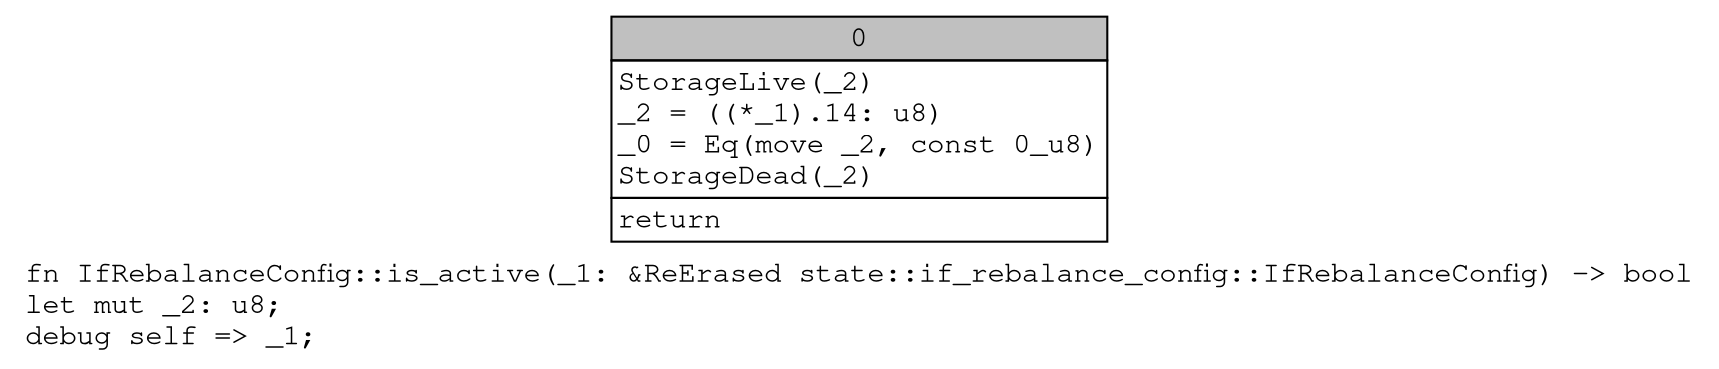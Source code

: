 digraph Mir_0_3344 {
    graph [fontname="Courier, monospace"];
    node [fontname="Courier, monospace"];
    edge [fontname="Courier, monospace"];
    label=<fn IfRebalanceConfig::is_active(_1: &amp;ReErased state::if_rebalance_config::IfRebalanceConfig) -&gt; bool<br align="left"/>let mut _2: u8;<br align="left"/>debug self =&gt; _1;<br align="left"/>>;
    bb0__0_3344 [shape="none", label=<<table border="0" cellborder="1" cellspacing="0"><tr><td bgcolor="gray" align="center" colspan="1">0</td></tr><tr><td align="left" balign="left">StorageLive(_2)<br/>_2 = ((*_1).14: u8)<br/>_0 = Eq(move _2, const 0_u8)<br/>StorageDead(_2)<br/></td></tr><tr><td align="left">return</td></tr></table>>];
}
